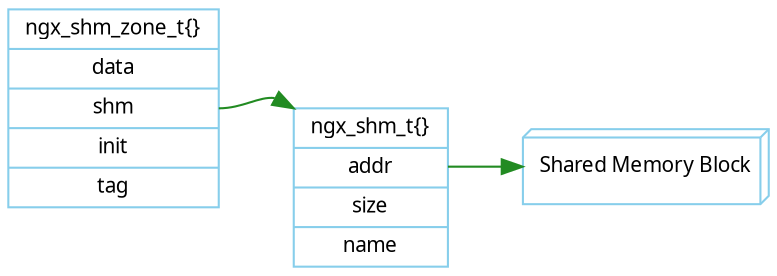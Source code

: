 digraph ngx_http_limit_req_structure {

   rankdir=LR;
   node [shape=record, color=skyblue, fontname="Verdana", fontsize=10];
   edge [color=forestgreen, fontname="Verdana", fontsize=10];
   

 
   ngx_shm_zone_t [label="<head>ngx_shm_zone_t\{\}|<data>data|<shm>shm|init|tag"];
   ngx_shm_t [label="<head>ngx_shm_t\{\}|<addr>addr|size|name"];

   shared_memory [label="Shared Memory Block", shape=box3d];

   ngx_shm_zone_t:shm -> ngx_shm_t:head:nw;
   ngx_shm_t:addr -> shared_memory;
}